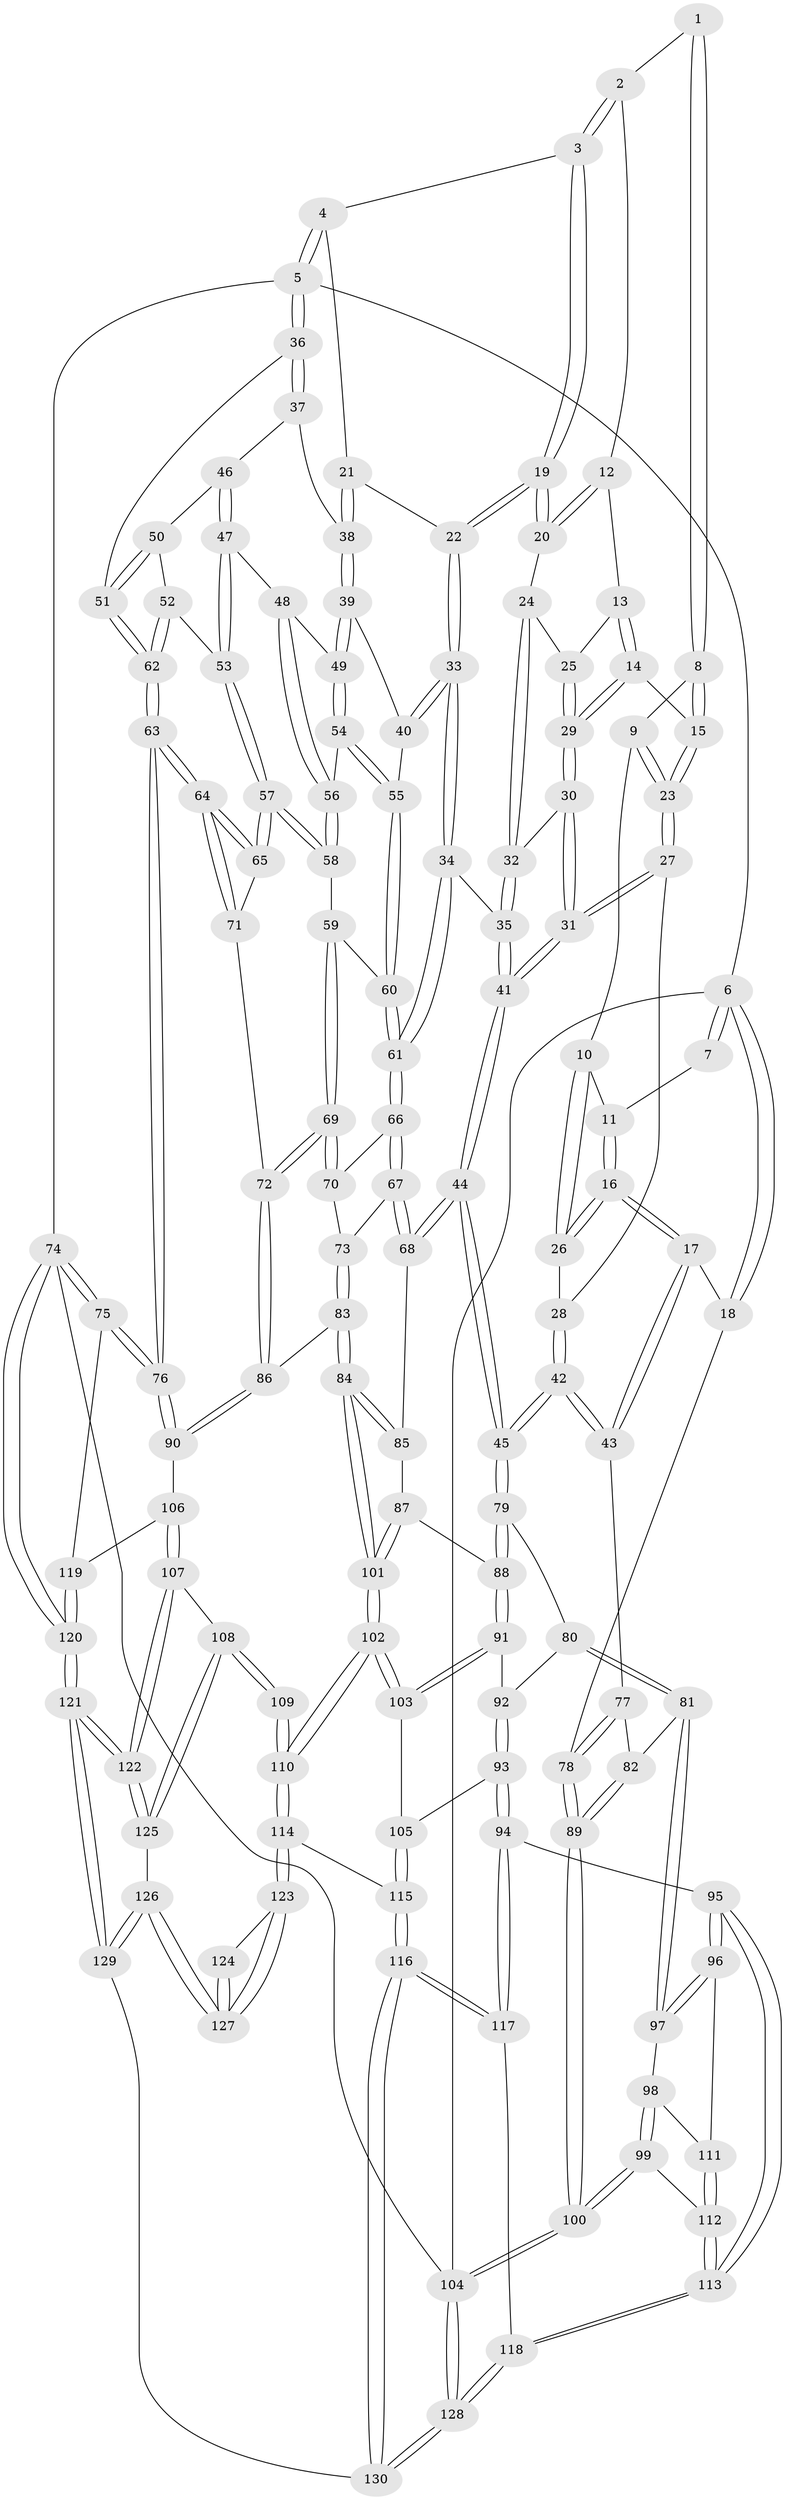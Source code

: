 // coarse degree distribution, {3: 0.12658227848101267, 4: 0.4810126582278481, 5: 0.26582278481012656, 6: 0.11392405063291139, 1: 0.012658227848101266}
// Generated by graph-tools (version 1.1) at 2025/42/03/06/25 10:42:30]
// undirected, 130 vertices, 322 edges
graph export_dot {
graph [start="1"]
  node [color=gray90,style=filled];
  1 [pos="+0.3782410689319638+0"];
  2 [pos="+0.6458367713573068+0"];
  3 [pos="+0.7312734184956131+0"];
  4 [pos="+0.7724176134752493+0"];
  5 [pos="+1+0"];
  6 [pos="+0+0"];
  7 [pos="+0.10031791106575244+0"];
  8 [pos="+0.3837817106117401+0"];
  9 [pos="+0.3419261034393259+0.02828703994967486"];
  10 [pos="+0.2651427517765073+0.05513302968220576"];
  11 [pos="+0.12170825438830876+0"];
  12 [pos="+0.5729584437371035+0"];
  13 [pos="+0.5265892804792905+0.039826976233748444"];
  14 [pos="+0.4542117233065067+0.05743592658649469"];
  15 [pos="+0.44624434227870563+0.05318278948840033"];
  16 [pos="+0.14739823574759564+0.16220087950341794"];
  17 [pos="+0.0858502217188749+0.22090731517931145"];
  18 [pos="+0+0.20376528487688328"];
  19 [pos="+0.6201039559477662+0.12596261755406907"];
  20 [pos="+0.6156452674929326+0.12463731936088271"];
  21 [pos="+0.7499061439748752+0.12874920217590152"];
  22 [pos="+0.6650486157467238+0.155773411269696"];
  23 [pos="+0.3592252175100054+0.12481525966863821"];
  24 [pos="+0.5911665634733844+0.12524065383477126"];
  25 [pos="+0.5390019378203813+0.07533152930966576"];
  26 [pos="+0.23439373736499414+0.14658887784687163"];
  27 [pos="+0.35014286130122957+0.15522895999079553"];
  28 [pos="+0.29920770733991003+0.1682729150155057"];
  29 [pos="+0.4769589366655143+0.15087438682443086"];
  30 [pos="+0.4760472300264839+0.17500706386558948"];
  31 [pos="+0.4273622471335743+0.19655655868145028"];
  32 [pos="+0.5060487272300849+0.1833814663186394"];
  33 [pos="+0.6251729849454564+0.26965045301319746"];
  34 [pos="+0.6077656624913704+0.29616410244468594"];
  35 [pos="+0.5930043947134617+0.2941976063979966"];
  36 [pos="+1+0"];
  37 [pos="+0.8042077279112272+0.1656208955884718"];
  38 [pos="+0.7846226701394259+0.15852433920157244"];
  39 [pos="+0.7450494038288236+0.2496262773859025"];
  40 [pos="+0.7342299528438591+0.2523279188692856"];
  41 [pos="+0.4119583002240271+0.3734306983017927"];
  42 [pos="+0.31373418657317886+0.416650623777626"];
  43 [pos="+0.208226226435533+0.40705791006191794"];
  44 [pos="+0.37817237451944075+0.4174820871665656"];
  45 [pos="+0.3402200273997764+0.4272577869067037"];
  46 [pos="+0.8282615877633863+0.2080761660100432"];
  47 [pos="+0.8379542641748732+0.2640239643009348"];
  48 [pos="+0.7675573609286616+0.2882425642819632"];
  49 [pos="+0.7460895168996508+0.25271472578878784"];
  50 [pos="+0.877279391310856+0.2152272119289518"];
  51 [pos="+1+0.1164374022380338"];
  52 [pos="+0.9515674800528631+0.2749394241043079"];
  53 [pos="+0.8649903132189618+0.30843102703382774"];
  54 [pos="+0.7230423335370053+0.3007404580645902"];
  55 [pos="+0.7101697135866596+0.3061865211840891"];
  56 [pos="+0.7644239593936022+0.2994524529877525"];
  57 [pos="+0.8538615342899402+0.34888221316288565"];
  58 [pos="+0.7760232522241075+0.3516396419716355"];
  59 [pos="+0.7616535102619434+0.3613268044045105"];
  60 [pos="+0.6652528584953831+0.3298740871982381"];
  61 [pos="+0.6303120483743658+0.3284285305614575"];
  62 [pos="+1+0.22059272541154348"];
  63 [pos="+1+0.5646378136216406"];
  64 [pos="+1+0.5367017074378816"];
  65 [pos="+0.8595553963413848+0.3613497253369145"];
  66 [pos="+0.6333440906501744+0.3829904423572665"];
  67 [pos="+0.4605505543297005+0.45962304455965464"];
  68 [pos="+0.43996419794267483+0.45431098765146205"];
  69 [pos="+0.7361424061609226+0.5122573106236239"];
  70 [pos="+0.6401083184372646+0.40321294895186244"];
  71 [pos="+0.7563151414137551+0.5130801685768511"];
  72 [pos="+0.7378283017495161+0.5163285324343156"];
  73 [pos="+0.5485684295611322+0.5019316192210156"];
  74 [pos="+1+1"];
  75 [pos="+1+0.7553326736017255"];
  76 [pos="+1+0.608896962073575"];
  77 [pos="+0.20650833826546414+0.40871913093225953"];
  78 [pos="+0+0.5065623279412054"];
  79 [pos="+0.3355099899986859+0.5196112516362229"];
  80 [pos="+0.2498513365619725+0.6284113425646249"];
  81 [pos="+0.16851248490514129+0.6333702121196869"];
  82 [pos="+0.1473252967621526+0.5479051547325635"];
  83 [pos="+0.6507716527618763+0.6283451825569595"];
  84 [pos="+0.5700098583059605+0.7001333325874041"];
  85 [pos="+0.454036151822892+0.5004559463093233"];
  86 [pos="+0.67602897208067+0.6209386594247901"];
  87 [pos="+0.46517060661838466+0.6506475021688118"];
  88 [pos="+0.3867514291182476+0.6314340859849074"];
  89 [pos="+0+0.5861663284775639"];
  90 [pos="+0.7835049047372951+0.7033521412250447"];
  91 [pos="+0.351042434637+0.6887913273470178"];
  92 [pos="+0.2578930757521431+0.6415705036737422"];
  93 [pos="+0.2645751536791854+0.7815842212481924"];
  94 [pos="+0.2598261223960591+0.7846060223377055"];
  95 [pos="+0.1926238837239868+0.7696582504290412"];
  96 [pos="+0.17963759112425598+0.7519784285686058"];
  97 [pos="+0.16058263992865107+0.646328412098109"];
  98 [pos="+0+0.6797368993695582"];
  99 [pos="+0+0.6711704394587201"];
  100 [pos="+0+0.6630557113415767"];
  101 [pos="+0.5657104376627651+0.7049740304616371"];
  102 [pos="+0.5583397032201591+0.7333993429150749"];
  103 [pos="+0.345238661328602+0.7378759060677835"];
  104 [pos="+0+1"];
  105 [pos="+0.3271434363432072+0.7644879039996089"];
  106 [pos="+0.7915971140452897+0.8182913282356382"];
  107 [pos="+0.7596565462040398+0.8410890568352736"];
  108 [pos="+0.6297493307084044+0.837766409250137"];
  109 [pos="+0.6223746915519695+0.8314115289773939"];
  110 [pos="+0.5579540215773752+0.7547958111616959"];
  111 [pos="+0.10709643073208486+0.7471298611320444"];
  112 [pos="+0.0657679945999511+0.8274336323724986"];
  113 [pos="+0.10555923289011006+0.8717802697127959"];
  114 [pos="+0.4756300494966583+0.8451605461130682"];
  115 [pos="+0.42898319842983407+0.8668086743807712"];
  116 [pos="+0.3616589965698128+0.9854274864309301"];
  117 [pos="+0.2661613932844978+0.8983637441040294"];
  118 [pos="+0.10671430771407832+0.9429359484532782"];
  119 [pos="+0.8225076010265383+0.8330756295782447"];
  120 [pos="+1+1"];
  121 [pos="+0.782299292098238+1"];
  122 [pos="+0.7337189930460695+1"];
  123 [pos="+0.5284107023946556+0.9285272411480269"];
  124 [pos="+0.6192759801116932+0.8357989015038646"];
  125 [pos="+0.6376250127066116+0.8973585576125067"];
  126 [pos="+0.5519360045620763+0.9934015544587332"];
  127 [pos="+0.5408233604446553+0.9491402378460109"];
  128 [pos="+0+1"];
  129 [pos="+0.5278286439621289+1"];
  130 [pos="+0.3844266633277213+1"];
  1 -- 2;
  1 -- 8;
  1 -- 8;
  2 -- 3;
  2 -- 3;
  2 -- 12;
  3 -- 4;
  3 -- 19;
  3 -- 19;
  4 -- 5;
  4 -- 5;
  4 -- 21;
  5 -- 6;
  5 -- 36;
  5 -- 36;
  5 -- 74;
  6 -- 7;
  6 -- 7;
  6 -- 18;
  6 -- 18;
  6 -- 104;
  7 -- 11;
  8 -- 9;
  8 -- 15;
  8 -- 15;
  9 -- 10;
  9 -- 23;
  9 -- 23;
  10 -- 11;
  10 -- 26;
  10 -- 26;
  11 -- 16;
  11 -- 16;
  12 -- 13;
  12 -- 20;
  12 -- 20;
  13 -- 14;
  13 -- 14;
  13 -- 25;
  14 -- 15;
  14 -- 29;
  14 -- 29;
  15 -- 23;
  15 -- 23;
  16 -- 17;
  16 -- 17;
  16 -- 26;
  16 -- 26;
  17 -- 18;
  17 -- 43;
  17 -- 43;
  18 -- 78;
  19 -- 20;
  19 -- 20;
  19 -- 22;
  19 -- 22;
  20 -- 24;
  21 -- 22;
  21 -- 38;
  21 -- 38;
  22 -- 33;
  22 -- 33;
  23 -- 27;
  23 -- 27;
  24 -- 25;
  24 -- 32;
  24 -- 32;
  25 -- 29;
  25 -- 29;
  26 -- 28;
  27 -- 28;
  27 -- 31;
  27 -- 31;
  28 -- 42;
  28 -- 42;
  29 -- 30;
  29 -- 30;
  30 -- 31;
  30 -- 31;
  30 -- 32;
  31 -- 41;
  31 -- 41;
  32 -- 35;
  32 -- 35;
  33 -- 34;
  33 -- 34;
  33 -- 40;
  33 -- 40;
  34 -- 35;
  34 -- 61;
  34 -- 61;
  35 -- 41;
  35 -- 41;
  36 -- 37;
  36 -- 37;
  36 -- 51;
  37 -- 38;
  37 -- 46;
  38 -- 39;
  38 -- 39;
  39 -- 40;
  39 -- 49;
  39 -- 49;
  40 -- 55;
  41 -- 44;
  41 -- 44;
  42 -- 43;
  42 -- 43;
  42 -- 45;
  42 -- 45;
  43 -- 77;
  44 -- 45;
  44 -- 45;
  44 -- 68;
  44 -- 68;
  45 -- 79;
  45 -- 79;
  46 -- 47;
  46 -- 47;
  46 -- 50;
  47 -- 48;
  47 -- 53;
  47 -- 53;
  48 -- 49;
  48 -- 56;
  48 -- 56;
  49 -- 54;
  49 -- 54;
  50 -- 51;
  50 -- 51;
  50 -- 52;
  51 -- 62;
  51 -- 62;
  52 -- 53;
  52 -- 62;
  52 -- 62;
  53 -- 57;
  53 -- 57;
  54 -- 55;
  54 -- 55;
  54 -- 56;
  55 -- 60;
  55 -- 60;
  56 -- 58;
  56 -- 58;
  57 -- 58;
  57 -- 58;
  57 -- 65;
  57 -- 65;
  58 -- 59;
  59 -- 60;
  59 -- 69;
  59 -- 69;
  60 -- 61;
  60 -- 61;
  61 -- 66;
  61 -- 66;
  62 -- 63;
  62 -- 63;
  63 -- 64;
  63 -- 64;
  63 -- 76;
  63 -- 76;
  64 -- 65;
  64 -- 65;
  64 -- 71;
  64 -- 71;
  65 -- 71;
  66 -- 67;
  66 -- 67;
  66 -- 70;
  67 -- 68;
  67 -- 68;
  67 -- 73;
  68 -- 85;
  69 -- 70;
  69 -- 70;
  69 -- 72;
  69 -- 72;
  70 -- 73;
  71 -- 72;
  72 -- 86;
  72 -- 86;
  73 -- 83;
  73 -- 83;
  74 -- 75;
  74 -- 75;
  74 -- 120;
  74 -- 120;
  74 -- 104;
  75 -- 76;
  75 -- 76;
  75 -- 119;
  76 -- 90;
  76 -- 90;
  77 -- 78;
  77 -- 78;
  77 -- 82;
  78 -- 89;
  78 -- 89;
  79 -- 80;
  79 -- 88;
  79 -- 88;
  80 -- 81;
  80 -- 81;
  80 -- 92;
  81 -- 82;
  81 -- 97;
  81 -- 97;
  82 -- 89;
  82 -- 89;
  83 -- 84;
  83 -- 84;
  83 -- 86;
  84 -- 85;
  84 -- 85;
  84 -- 101;
  84 -- 101;
  85 -- 87;
  86 -- 90;
  86 -- 90;
  87 -- 88;
  87 -- 101;
  87 -- 101;
  88 -- 91;
  88 -- 91;
  89 -- 100;
  89 -- 100;
  90 -- 106;
  91 -- 92;
  91 -- 103;
  91 -- 103;
  92 -- 93;
  92 -- 93;
  93 -- 94;
  93 -- 94;
  93 -- 105;
  94 -- 95;
  94 -- 117;
  94 -- 117;
  95 -- 96;
  95 -- 96;
  95 -- 113;
  95 -- 113;
  96 -- 97;
  96 -- 97;
  96 -- 111;
  97 -- 98;
  98 -- 99;
  98 -- 99;
  98 -- 111;
  99 -- 100;
  99 -- 100;
  99 -- 112;
  100 -- 104;
  100 -- 104;
  101 -- 102;
  101 -- 102;
  102 -- 103;
  102 -- 103;
  102 -- 110;
  102 -- 110;
  103 -- 105;
  104 -- 128;
  104 -- 128;
  105 -- 115;
  105 -- 115;
  106 -- 107;
  106 -- 107;
  106 -- 119;
  107 -- 108;
  107 -- 122;
  107 -- 122;
  108 -- 109;
  108 -- 109;
  108 -- 125;
  108 -- 125;
  109 -- 110;
  109 -- 110;
  110 -- 114;
  110 -- 114;
  111 -- 112;
  111 -- 112;
  112 -- 113;
  112 -- 113;
  113 -- 118;
  113 -- 118;
  114 -- 115;
  114 -- 123;
  114 -- 123;
  115 -- 116;
  115 -- 116;
  116 -- 117;
  116 -- 117;
  116 -- 130;
  116 -- 130;
  117 -- 118;
  118 -- 128;
  118 -- 128;
  119 -- 120;
  119 -- 120;
  120 -- 121;
  120 -- 121;
  121 -- 122;
  121 -- 122;
  121 -- 129;
  121 -- 129;
  122 -- 125;
  122 -- 125;
  123 -- 124;
  123 -- 127;
  123 -- 127;
  124 -- 127;
  124 -- 127;
  125 -- 126;
  126 -- 127;
  126 -- 127;
  126 -- 129;
  126 -- 129;
  128 -- 130;
  128 -- 130;
  129 -- 130;
}
